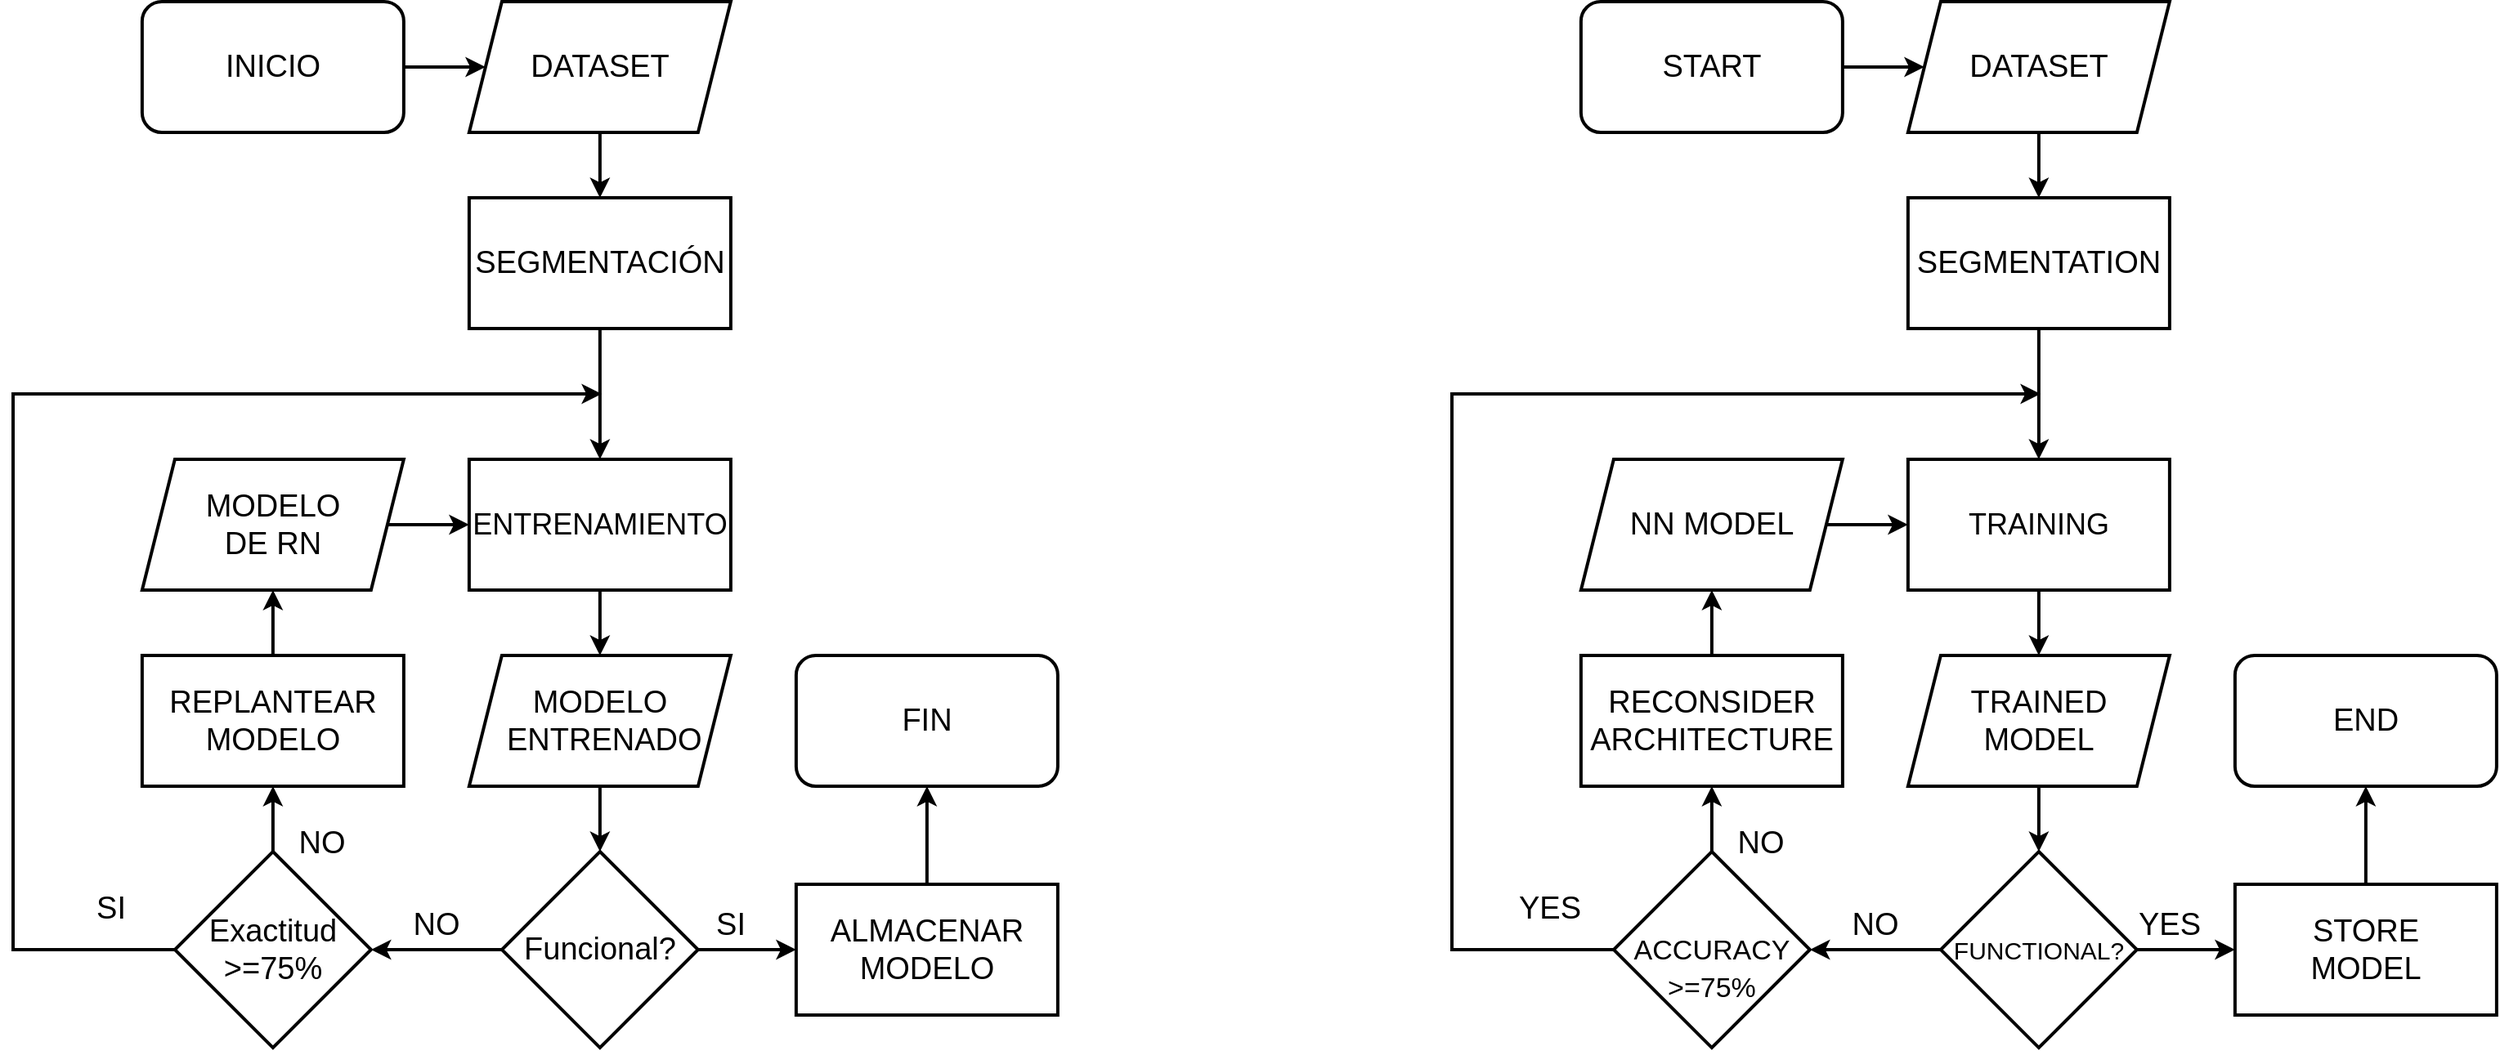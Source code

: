 <mxfile version="21.3.7" type="device">
  <diagram id="pmzfOVo8GqBeDx62IEEe" name="Page-1">
    <mxGraphModel dx="2049" dy="1197" grid="1" gridSize="10" guides="1" tooltips="1" connect="1" arrows="1" fold="1" page="1" pageScale="1" pageWidth="1600" pageHeight="1200" math="0" shadow="0">
      <root>
        <mxCell id="0" />
        <mxCell id="1" parent="0" />
        <mxCell id="OrQZjeUH5QZ1G23JUm42-6" value="" style="edgeStyle=orthogonalEdgeStyle;rounded=0;orthogonalLoop=1;jettySize=auto;html=1;strokeWidth=2;fontSize=19;" parent="1" source="OrQZjeUH5QZ1G23JUm42-2" target="OrQZjeUH5QZ1G23JUm42-5" edge="1">
          <mxGeometry relative="1" as="geometry" />
        </mxCell>
        <mxCell id="OrQZjeUH5QZ1G23JUm42-2" value="&lt;font style=&quot;font-size: 19px;&quot;&gt;INICIO&lt;/font&gt;" style="rounded=1;whiteSpace=wrap;html=1;strokeWidth=2;fontSize=19;" parent="1" vertex="1">
          <mxGeometry x="118.94" y="40" width="160" height="80" as="geometry" />
        </mxCell>
        <mxCell id="OrQZjeUH5QZ1G23JUm42-9" value="" style="edgeStyle=orthogonalEdgeStyle;rounded=0;orthogonalLoop=1;jettySize=auto;html=1;strokeWidth=2;fontSize=19;entryX=0.5;entryY=0;entryDx=0;entryDy=0;" parent="1" source="OrQZjeUH5QZ1G23JUm42-4" target="OrQZjeUH5QZ1G23JUm42-10" edge="1">
          <mxGeometry relative="1" as="geometry">
            <mxPoint x="398.94" y="280" as="targetPoint" />
          </mxGeometry>
        </mxCell>
        <mxCell id="OrQZjeUH5QZ1G23JUm42-4" value="&lt;font style=&quot;font-size: 19px;&quot;&gt;SEGMENTACIÓN&lt;/font&gt;" style="rounded=0;whiteSpace=wrap;html=1;strokeWidth=2;fontSize=19;" parent="1" vertex="1">
          <mxGeometry x="318.94" y="160" width="160" height="80" as="geometry" />
        </mxCell>
        <mxCell id="OrQZjeUH5QZ1G23JUm42-7" value="" style="edgeStyle=orthogonalEdgeStyle;rounded=0;orthogonalLoop=1;jettySize=auto;html=1;strokeWidth=2;fontSize=19;" parent="1" source="OrQZjeUH5QZ1G23JUm42-5" target="OrQZjeUH5QZ1G23JUm42-4" edge="1">
          <mxGeometry relative="1" as="geometry" />
        </mxCell>
        <mxCell id="OrQZjeUH5QZ1G23JUm42-5" value="&lt;font style=&quot;font-size: 19px;&quot;&gt;DATASET&lt;/font&gt;" style="shape=parallelogram;perimeter=parallelogramPerimeter;whiteSpace=wrap;html=1;fixedSize=1;strokeWidth=2;fontSize=19;" parent="1" vertex="1">
          <mxGeometry x="318.94" y="40" width="160" height="80" as="geometry" />
        </mxCell>
        <mxCell id="OrQZjeUH5QZ1G23JUm42-15" value="" style="edgeStyle=orthogonalEdgeStyle;rounded=0;orthogonalLoop=1;jettySize=auto;html=1;strokeWidth=2;fontSize=19;" parent="1" source="OrQZjeUH5QZ1G23JUm42-10" target="OrQZjeUH5QZ1G23JUm42-14" edge="1">
          <mxGeometry relative="1" as="geometry" />
        </mxCell>
        <mxCell id="OrQZjeUH5QZ1G23JUm42-10" value="&lt;font style=&quot;font-size: 18px;&quot;&gt;ENTRENAMIENTO&lt;/font&gt;" style="whiteSpace=wrap;html=1;rounded=0;strokeWidth=2;fontSize=19;" parent="1" vertex="1">
          <mxGeometry x="318.94" y="320" width="160" height="80" as="geometry" />
        </mxCell>
        <mxCell id="qwi-rNXoWBJlCxe--NBR-1" value="" style="edgeStyle=orthogonalEdgeStyle;rounded=0;orthogonalLoop=1;jettySize=auto;html=1;fontSize=19;strokeWidth=2;" parent="1" source="OrQZjeUH5QZ1G23JUm42-12" target="OrQZjeUH5QZ1G23JUm42-10" edge="1">
          <mxGeometry relative="1" as="geometry" />
        </mxCell>
        <mxCell id="OrQZjeUH5QZ1G23JUm42-12" value="&lt;font style=&quot;font-size: 19px;&quot;&gt;MODELO&lt;br style=&quot;font-size: 19px;&quot;&gt;DE RN&lt;br style=&quot;font-size: 19px;&quot;&gt;&lt;/font&gt;" style="shape=parallelogram;perimeter=parallelogramPerimeter;whiteSpace=wrap;html=1;fixedSize=1;strokeWidth=2;fontSize=19;" parent="1" vertex="1">
          <mxGeometry x="118.94" y="320" width="160" height="80" as="geometry" />
        </mxCell>
        <mxCell id="OrQZjeUH5QZ1G23JUm42-17" value="" style="edgeStyle=orthogonalEdgeStyle;rounded=0;orthogonalLoop=1;jettySize=auto;html=1;strokeWidth=2;fontSize=19;" parent="1" source="OrQZjeUH5QZ1G23JUm42-14" target="OrQZjeUH5QZ1G23JUm42-16" edge="1">
          <mxGeometry relative="1" as="geometry" />
        </mxCell>
        <mxCell id="OrQZjeUH5QZ1G23JUm42-14" value="&lt;font style=&quot;font-size: 19px;&quot;&gt;MODELO&lt;br style=&quot;font-size: 19px;&quot;&gt;&amp;nbsp;ENTRENADO&lt;br style=&quot;font-size: 19px;&quot;&gt;&lt;/font&gt;" style="shape=parallelogram;perimeter=parallelogramPerimeter;whiteSpace=wrap;html=1;fixedSize=1;strokeWidth=2;fontSize=19;" parent="1" vertex="1">
          <mxGeometry x="318.94" y="440" width="160" height="80" as="geometry" />
        </mxCell>
        <mxCell id="OrQZjeUH5QZ1G23JUm42-19" value="" style="edgeStyle=orthogonalEdgeStyle;rounded=0;orthogonalLoop=1;jettySize=auto;html=1;strokeWidth=2;fontSize=19;" parent="1" source="OrQZjeUH5QZ1G23JUm42-16" target="OrQZjeUH5QZ1G23JUm42-18" edge="1">
          <mxGeometry relative="1" as="geometry" />
        </mxCell>
        <mxCell id="OrQZjeUH5QZ1G23JUm42-22" value="" style="edgeStyle=orthogonalEdgeStyle;rounded=0;orthogonalLoop=1;jettySize=auto;html=1;strokeWidth=2;fontSize=19;" parent="1" source="OrQZjeUH5QZ1G23JUm42-16" target="OrQZjeUH5QZ1G23JUm42-21" edge="1">
          <mxGeometry relative="1" as="geometry" />
        </mxCell>
        <mxCell id="OrQZjeUH5QZ1G23JUm42-16" value="Funcional?" style="rhombus;whiteSpace=wrap;html=1;fontSize=19;strokeWidth=2;" parent="1" vertex="1">
          <mxGeometry x="338.94" y="560" width="120" height="120" as="geometry" />
        </mxCell>
        <mxCell id="OrQZjeUH5QZ1G23JUm42-33" value="" style="edgeStyle=orthogonalEdgeStyle;rounded=0;orthogonalLoop=1;jettySize=auto;html=1;strokeWidth=2;fontSize=19;" parent="1" source="OrQZjeUH5QZ1G23JUm42-18" target="OrQZjeUH5QZ1G23JUm42-32" edge="1">
          <mxGeometry relative="1" as="geometry" />
        </mxCell>
        <mxCell id="OrQZjeUH5QZ1G23JUm42-18" value="&lt;font style=&quot;font-size: 19px;&quot;&gt;ALMACENAR &lt;br style=&quot;font-size: 19px;&quot;&gt;MODELO&lt;br style=&quot;font-size: 19px;&quot;&gt;&lt;/font&gt;" style="rounded=0;whiteSpace=wrap;html=1;strokeWidth=2;fontSize=19;" parent="1" vertex="1">
          <mxGeometry x="518.94" y="580" width="160" height="80" as="geometry" />
        </mxCell>
        <mxCell id="OrQZjeUH5QZ1G23JUm42-20" value="&lt;font style=&quot;font-size: 19px;&quot;&gt;SI&lt;/font&gt;" style="text;html=1;strokeColor=none;fillColor=none;align=center;verticalAlign=middle;whiteSpace=wrap;rounded=0;strokeWidth=2;fontSize=19;" parent="1" vertex="1">
          <mxGeometry x="448.94" y="590" width="60" height="30" as="geometry" />
        </mxCell>
        <mxCell id="OrQZjeUH5QZ1G23JUm42-24" value="" style="edgeStyle=orthogonalEdgeStyle;rounded=0;orthogonalLoop=1;jettySize=auto;html=1;strokeWidth=2;fontSize=19;" parent="1" source="OrQZjeUH5QZ1G23JUm42-21" target="OrQZjeUH5QZ1G23JUm42-23" edge="1">
          <mxGeometry relative="1" as="geometry" />
        </mxCell>
        <mxCell id="OrQZjeUH5QZ1G23JUm42-25" style="edgeStyle=orthogonalEdgeStyle;rounded=0;orthogonalLoop=1;jettySize=auto;html=1;strokeWidth=2;fontSize=19;exitX=0;exitY=0.5;exitDx=0;exitDy=0;" parent="1" source="OrQZjeUH5QZ1G23JUm42-21" edge="1">
          <mxGeometry relative="1" as="geometry">
            <mxPoint x="400" y="280" as="targetPoint" />
            <Array as="points">
              <mxPoint x="40" y="620" />
              <mxPoint x="40" y="280" />
            </Array>
            <mxPoint x="130" y="650" as="sourcePoint" />
          </mxGeometry>
        </mxCell>
        <mxCell id="OrQZjeUH5QZ1G23JUm42-21" value="Exactitud&lt;br style=&quot;font-size: 19px;&quot;&gt;&amp;gt;=75%" style="rhombus;whiteSpace=wrap;html=1;fontSize=19;strokeWidth=2;" parent="1" vertex="1">
          <mxGeometry x="138.94" y="560" width="120" height="120" as="geometry" />
        </mxCell>
        <mxCell id="qwi-rNXoWBJlCxe--NBR-2" style="edgeStyle=orthogonalEdgeStyle;rounded=0;orthogonalLoop=1;jettySize=auto;html=1;fontSize=19;strokeWidth=2;" parent="1" source="OrQZjeUH5QZ1G23JUm42-23" target="OrQZjeUH5QZ1G23JUm42-12" edge="1">
          <mxGeometry relative="1" as="geometry" />
        </mxCell>
        <mxCell id="OrQZjeUH5QZ1G23JUm42-23" value="&lt;span style=&quot;font-size: 19px;&quot;&gt;REPLANTEAR MODELO&lt;/span&gt;" style="whiteSpace=wrap;html=1;rounded=0;strokeWidth=2;fontSize=19;" parent="1" vertex="1">
          <mxGeometry x="118.94" y="440" width="160" height="80" as="geometry" />
        </mxCell>
        <mxCell id="OrQZjeUH5QZ1G23JUm42-26" value="&lt;font style=&quot;font-size: 19px;&quot;&gt;NO&lt;/font&gt;" style="text;html=1;strokeColor=none;fillColor=none;align=center;verticalAlign=middle;whiteSpace=wrap;rounded=0;strokeWidth=2;fontSize=19;" parent="1" vertex="1">
          <mxGeometry x="268.94" y="590" width="60" height="30" as="geometry" />
        </mxCell>
        <mxCell id="OrQZjeUH5QZ1G23JUm42-27" value="&lt;font style=&quot;font-size: 19px;&quot;&gt;SI&lt;/font&gt;" style="text;html=1;strokeColor=none;fillColor=none;align=center;verticalAlign=middle;whiteSpace=wrap;rounded=0;strokeWidth=2;fontSize=19;" parent="1" vertex="1">
          <mxGeometry x="70" y="580" width="60" height="30" as="geometry" />
        </mxCell>
        <mxCell id="OrQZjeUH5QZ1G23JUm42-28" value="&lt;font style=&quot;font-size: 19px;&quot;&gt;NO&lt;/font&gt;" style="text;html=1;strokeColor=none;fillColor=none;align=center;verticalAlign=middle;whiteSpace=wrap;rounded=0;strokeWidth=2;fontSize=19;" parent="1" vertex="1">
          <mxGeometry x="198.94" y="540" width="60" height="30" as="geometry" />
        </mxCell>
        <mxCell id="OrQZjeUH5QZ1G23JUm42-32" value="&lt;font style=&quot;font-size: 19px;&quot;&gt;FIN&lt;/font&gt;" style="rounded=1;whiteSpace=wrap;html=1;strokeWidth=2;fontSize=19;" parent="1" vertex="1">
          <mxGeometry x="518.94" y="440" width="160" height="80" as="geometry" />
        </mxCell>
        <mxCell id="EDEUwMzIjBj1nW75Prh3-28" value="" style="edgeStyle=orthogonalEdgeStyle;rounded=0;orthogonalLoop=1;jettySize=auto;html=1;strokeWidth=2;fontSize=19;" edge="1" parent="1" source="EDEUwMzIjBj1nW75Prh3-29" target="EDEUwMzIjBj1nW75Prh3-33">
          <mxGeometry relative="1" as="geometry" />
        </mxCell>
        <mxCell id="EDEUwMzIjBj1nW75Prh3-29" value="&lt;font style=&quot;font-size: 19px;&quot;&gt;START&lt;/font&gt;" style="rounded=1;whiteSpace=wrap;html=1;strokeWidth=2;fontSize=19;" vertex="1" parent="1">
          <mxGeometry x="998.94" y="40" width="160" height="80" as="geometry" />
        </mxCell>
        <mxCell id="EDEUwMzIjBj1nW75Prh3-30" value="" style="edgeStyle=orthogonalEdgeStyle;rounded=0;orthogonalLoop=1;jettySize=auto;html=1;strokeWidth=2;fontSize=19;entryX=0.5;entryY=0;entryDx=0;entryDy=0;" edge="1" parent="1" source="EDEUwMzIjBj1nW75Prh3-31" target="EDEUwMzIjBj1nW75Prh3-35">
          <mxGeometry relative="1" as="geometry">
            <mxPoint x="1278.94" y="280" as="targetPoint" />
          </mxGeometry>
        </mxCell>
        <mxCell id="EDEUwMzIjBj1nW75Prh3-31" value="&lt;font style=&quot;font-size: 19px;&quot;&gt;SEGMENTATION&lt;/font&gt;" style="rounded=0;whiteSpace=wrap;html=1;strokeWidth=2;fontSize=19;" vertex="1" parent="1">
          <mxGeometry x="1198.94" y="160" width="160" height="80" as="geometry" />
        </mxCell>
        <mxCell id="EDEUwMzIjBj1nW75Prh3-32" value="" style="edgeStyle=orthogonalEdgeStyle;rounded=0;orthogonalLoop=1;jettySize=auto;html=1;strokeWidth=2;fontSize=19;" edge="1" parent="1" source="EDEUwMzIjBj1nW75Prh3-33" target="EDEUwMzIjBj1nW75Prh3-31">
          <mxGeometry relative="1" as="geometry" />
        </mxCell>
        <mxCell id="EDEUwMzIjBj1nW75Prh3-33" value="&lt;font style=&quot;font-size: 19px;&quot;&gt;DATASET&lt;/font&gt;" style="shape=parallelogram;perimeter=parallelogramPerimeter;whiteSpace=wrap;html=1;fixedSize=1;strokeWidth=2;fontSize=19;" vertex="1" parent="1">
          <mxGeometry x="1198.94" y="40" width="160" height="80" as="geometry" />
        </mxCell>
        <mxCell id="EDEUwMzIjBj1nW75Prh3-34" value="" style="edgeStyle=orthogonalEdgeStyle;rounded=0;orthogonalLoop=1;jettySize=auto;html=1;strokeWidth=2;fontSize=19;" edge="1" parent="1" source="EDEUwMzIjBj1nW75Prh3-35" target="EDEUwMzIjBj1nW75Prh3-39">
          <mxGeometry relative="1" as="geometry" />
        </mxCell>
        <mxCell id="EDEUwMzIjBj1nW75Prh3-35" value="&lt;font style=&quot;font-size: 18px;&quot;&gt;TRAINING&lt;/font&gt;" style="whiteSpace=wrap;html=1;rounded=0;strokeWidth=2;fontSize=19;" vertex="1" parent="1">
          <mxGeometry x="1198.94" y="320" width="160" height="80" as="geometry" />
        </mxCell>
        <mxCell id="EDEUwMzIjBj1nW75Prh3-36" value="" style="edgeStyle=orthogonalEdgeStyle;rounded=0;orthogonalLoop=1;jettySize=auto;html=1;fontSize=19;strokeWidth=2;" edge="1" parent="1" source="EDEUwMzIjBj1nW75Prh3-37" target="EDEUwMzIjBj1nW75Prh3-35">
          <mxGeometry relative="1" as="geometry" />
        </mxCell>
        <mxCell id="EDEUwMzIjBj1nW75Prh3-37" value="&lt;font style=&quot;font-size: 19px;&quot;&gt;NN MODEL&lt;br style=&quot;font-size: 19px;&quot;&gt;&lt;/font&gt;" style="shape=parallelogram;perimeter=parallelogramPerimeter;whiteSpace=wrap;html=1;fixedSize=1;strokeWidth=2;fontSize=19;" vertex="1" parent="1">
          <mxGeometry x="998.94" y="320" width="160" height="80" as="geometry" />
        </mxCell>
        <mxCell id="EDEUwMzIjBj1nW75Prh3-38" value="" style="edgeStyle=orthogonalEdgeStyle;rounded=0;orthogonalLoop=1;jettySize=auto;html=1;strokeWidth=2;fontSize=19;" edge="1" parent="1" source="EDEUwMzIjBj1nW75Prh3-39" target="EDEUwMzIjBj1nW75Prh3-42">
          <mxGeometry relative="1" as="geometry" />
        </mxCell>
        <mxCell id="EDEUwMzIjBj1nW75Prh3-39" value="&lt;font style=&quot;font-size: 19px;&quot;&gt;TRAINED &lt;br&gt;MODEL&lt;br style=&quot;font-size: 19px;&quot;&gt;&lt;/font&gt;" style="shape=parallelogram;perimeter=parallelogramPerimeter;whiteSpace=wrap;html=1;fixedSize=1;strokeWidth=2;fontSize=19;" vertex="1" parent="1">
          <mxGeometry x="1198.94" y="440" width="160" height="80" as="geometry" />
        </mxCell>
        <mxCell id="EDEUwMzIjBj1nW75Prh3-40" value="" style="edgeStyle=orthogonalEdgeStyle;rounded=0;orthogonalLoop=1;jettySize=auto;html=1;strokeWidth=2;fontSize=19;" edge="1" parent="1" source="EDEUwMzIjBj1nW75Prh3-42" target="EDEUwMzIjBj1nW75Prh3-44">
          <mxGeometry relative="1" as="geometry" />
        </mxCell>
        <mxCell id="EDEUwMzIjBj1nW75Prh3-41" value="" style="edgeStyle=orthogonalEdgeStyle;rounded=0;orthogonalLoop=1;jettySize=auto;html=1;strokeWidth=2;fontSize=19;" edge="1" parent="1" source="EDEUwMzIjBj1nW75Prh3-42" target="EDEUwMzIjBj1nW75Prh3-48">
          <mxGeometry relative="1" as="geometry" />
        </mxCell>
        <mxCell id="EDEUwMzIjBj1nW75Prh3-42" value="&lt;font style=&quot;font-size: 15px;&quot;&gt;FUNCTIONAL?&lt;/font&gt;" style="rhombus;whiteSpace=wrap;html=1;fontSize=19;strokeWidth=2;" vertex="1" parent="1">
          <mxGeometry x="1218.94" y="560" width="120" height="120" as="geometry" />
        </mxCell>
        <mxCell id="EDEUwMzIjBj1nW75Prh3-43" value="" style="edgeStyle=orthogonalEdgeStyle;rounded=0;orthogonalLoop=1;jettySize=auto;html=1;strokeWidth=2;fontSize=19;" edge="1" parent="1" source="EDEUwMzIjBj1nW75Prh3-44" target="EDEUwMzIjBj1nW75Prh3-54">
          <mxGeometry relative="1" as="geometry" />
        </mxCell>
        <mxCell id="EDEUwMzIjBj1nW75Prh3-44" value="&lt;font style=&quot;font-size: 19px;&quot;&gt;STORE&lt;br&gt;MODEL&lt;br style=&quot;font-size: 19px;&quot;&gt;&lt;/font&gt;" style="rounded=0;whiteSpace=wrap;html=1;strokeWidth=2;fontSize=19;" vertex="1" parent="1">
          <mxGeometry x="1398.94" y="580" width="160" height="80" as="geometry" />
        </mxCell>
        <mxCell id="EDEUwMzIjBj1nW75Prh3-45" value="&lt;font style=&quot;font-size: 19px;&quot;&gt;YES&lt;/font&gt;" style="text;html=1;strokeColor=none;fillColor=none;align=center;verticalAlign=middle;whiteSpace=wrap;rounded=0;strokeWidth=2;fontSize=19;" vertex="1" parent="1">
          <mxGeometry x="1328.94" y="590" width="60" height="30" as="geometry" />
        </mxCell>
        <mxCell id="EDEUwMzIjBj1nW75Prh3-46" value="" style="edgeStyle=orthogonalEdgeStyle;rounded=0;orthogonalLoop=1;jettySize=auto;html=1;strokeWidth=2;fontSize=19;" edge="1" parent="1" source="EDEUwMzIjBj1nW75Prh3-48" target="EDEUwMzIjBj1nW75Prh3-50">
          <mxGeometry relative="1" as="geometry" />
        </mxCell>
        <mxCell id="EDEUwMzIjBj1nW75Prh3-47" style="edgeStyle=orthogonalEdgeStyle;rounded=0;orthogonalLoop=1;jettySize=auto;html=1;strokeWidth=2;fontSize=19;exitX=0;exitY=0.5;exitDx=0;exitDy=0;" edge="1" parent="1" source="EDEUwMzIjBj1nW75Prh3-48">
          <mxGeometry relative="1" as="geometry">
            <mxPoint x="1280" y="280" as="targetPoint" />
            <Array as="points">
              <mxPoint x="920" y="620" />
              <mxPoint x="920" y="280" />
            </Array>
            <mxPoint x="1010" y="650" as="sourcePoint" />
          </mxGeometry>
        </mxCell>
        <mxCell id="EDEUwMzIjBj1nW75Prh3-48" value="&lt;font style=&quot;font-size: 17px;&quot;&gt;&lt;br&gt;ACCURACY&lt;br style=&quot;&quot;&gt;&amp;gt;=75%&lt;/font&gt;" style="rhombus;whiteSpace=wrap;html=1;fontSize=19;strokeWidth=2;" vertex="1" parent="1">
          <mxGeometry x="1018.94" y="560" width="120" height="120" as="geometry" />
        </mxCell>
        <mxCell id="EDEUwMzIjBj1nW75Prh3-49" style="edgeStyle=orthogonalEdgeStyle;rounded=0;orthogonalLoop=1;jettySize=auto;html=1;fontSize=19;strokeWidth=2;" edge="1" parent="1" source="EDEUwMzIjBj1nW75Prh3-50" target="EDEUwMzIjBj1nW75Prh3-37">
          <mxGeometry relative="1" as="geometry" />
        </mxCell>
        <mxCell id="EDEUwMzIjBj1nW75Prh3-50" value="&lt;div class=&quot;flex flex-grow flex-col gap-3&quot;&gt;&lt;div class=&quot;min-h-[20px] flex items-start overflow-x-auto whitespace-pre-wrap break-words flex-col gap-4&quot;&gt;&lt;div class=&quot;markdown prose w-full break-words dark:prose-invert light&quot;&gt;&lt;p&gt;&lt;font style=&quot;font-size: 19px;&quot;&gt;RECONSIDER ARCHITECTURE&lt;/font&gt;&lt;/p&gt;&lt;/div&gt;&lt;/div&gt;&lt;/div&gt;" style="whiteSpace=wrap;html=1;rounded=0;strokeWidth=2;fontSize=19;" vertex="1" parent="1">
          <mxGeometry x="998.94" y="440" width="160" height="80" as="geometry" />
        </mxCell>
        <mxCell id="EDEUwMzIjBj1nW75Prh3-51" value="&lt;font style=&quot;font-size: 19px;&quot;&gt;NO&lt;/font&gt;" style="text;html=1;strokeColor=none;fillColor=none;align=center;verticalAlign=middle;whiteSpace=wrap;rounded=0;strokeWidth=2;fontSize=19;" vertex="1" parent="1">
          <mxGeometry x="1148.94" y="590" width="60" height="30" as="geometry" />
        </mxCell>
        <mxCell id="EDEUwMzIjBj1nW75Prh3-52" value="&lt;font style=&quot;font-size: 19px;&quot;&gt;YES&lt;/font&gt;" style="text;html=1;strokeColor=none;fillColor=none;align=center;verticalAlign=middle;whiteSpace=wrap;rounded=0;strokeWidth=2;fontSize=19;" vertex="1" parent="1">
          <mxGeometry x="950" y="580" width="60" height="30" as="geometry" />
        </mxCell>
        <mxCell id="EDEUwMzIjBj1nW75Prh3-53" value="&lt;font style=&quot;font-size: 19px;&quot;&gt;NO&lt;/font&gt;" style="text;html=1;strokeColor=none;fillColor=none;align=center;verticalAlign=middle;whiteSpace=wrap;rounded=0;strokeWidth=2;fontSize=19;" vertex="1" parent="1">
          <mxGeometry x="1078.94" y="540" width="60" height="30" as="geometry" />
        </mxCell>
        <mxCell id="EDEUwMzIjBj1nW75Prh3-54" value="END" style="rounded=1;whiteSpace=wrap;html=1;strokeWidth=2;fontSize=19;" vertex="1" parent="1">
          <mxGeometry x="1398.94" y="440" width="160" height="80" as="geometry" />
        </mxCell>
      </root>
    </mxGraphModel>
  </diagram>
</mxfile>
